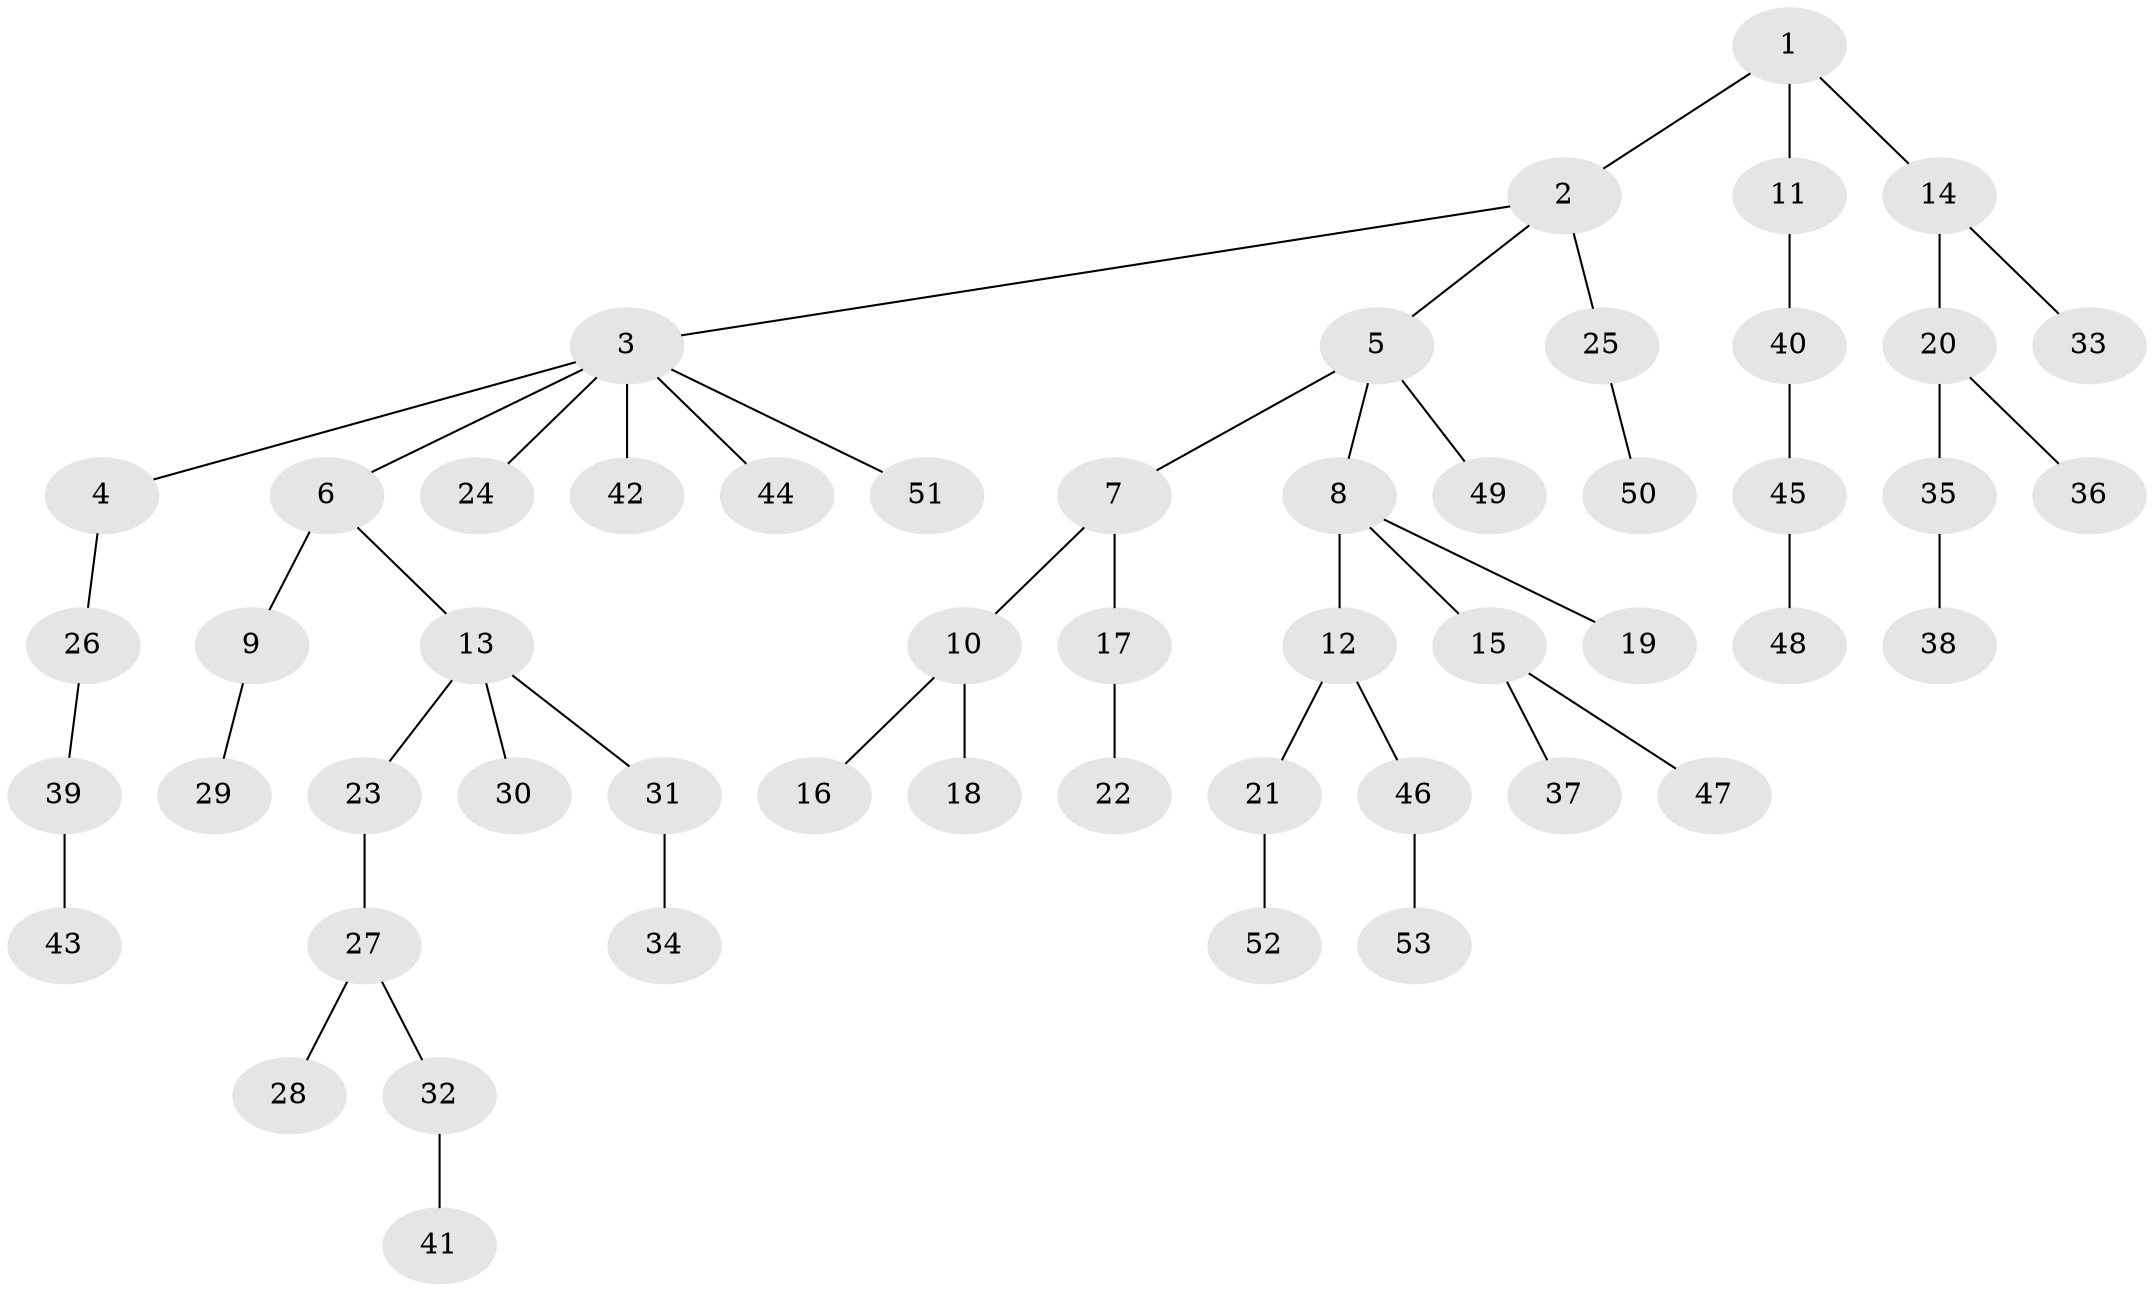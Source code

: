 // Generated by graph-tools (version 1.1) at 2025/02/03/09/25 03:02:20]
// undirected, 53 vertices, 52 edges
graph export_dot {
graph [start="1"]
  node [color=gray90,style=filled];
  1;
  2;
  3;
  4;
  5;
  6;
  7;
  8;
  9;
  10;
  11;
  12;
  13;
  14;
  15;
  16;
  17;
  18;
  19;
  20;
  21;
  22;
  23;
  24;
  25;
  26;
  27;
  28;
  29;
  30;
  31;
  32;
  33;
  34;
  35;
  36;
  37;
  38;
  39;
  40;
  41;
  42;
  43;
  44;
  45;
  46;
  47;
  48;
  49;
  50;
  51;
  52;
  53;
  1 -- 2;
  1 -- 11;
  1 -- 14;
  2 -- 3;
  2 -- 5;
  2 -- 25;
  3 -- 4;
  3 -- 6;
  3 -- 24;
  3 -- 42;
  3 -- 44;
  3 -- 51;
  4 -- 26;
  5 -- 7;
  5 -- 8;
  5 -- 49;
  6 -- 9;
  6 -- 13;
  7 -- 10;
  7 -- 17;
  8 -- 12;
  8 -- 15;
  8 -- 19;
  9 -- 29;
  10 -- 16;
  10 -- 18;
  11 -- 40;
  12 -- 21;
  12 -- 46;
  13 -- 23;
  13 -- 30;
  13 -- 31;
  14 -- 20;
  14 -- 33;
  15 -- 37;
  15 -- 47;
  17 -- 22;
  20 -- 35;
  20 -- 36;
  21 -- 52;
  23 -- 27;
  25 -- 50;
  26 -- 39;
  27 -- 28;
  27 -- 32;
  31 -- 34;
  32 -- 41;
  35 -- 38;
  39 -- 43;
  40 -- 45;
  45 -- 48;
  46 -- 53;
}
